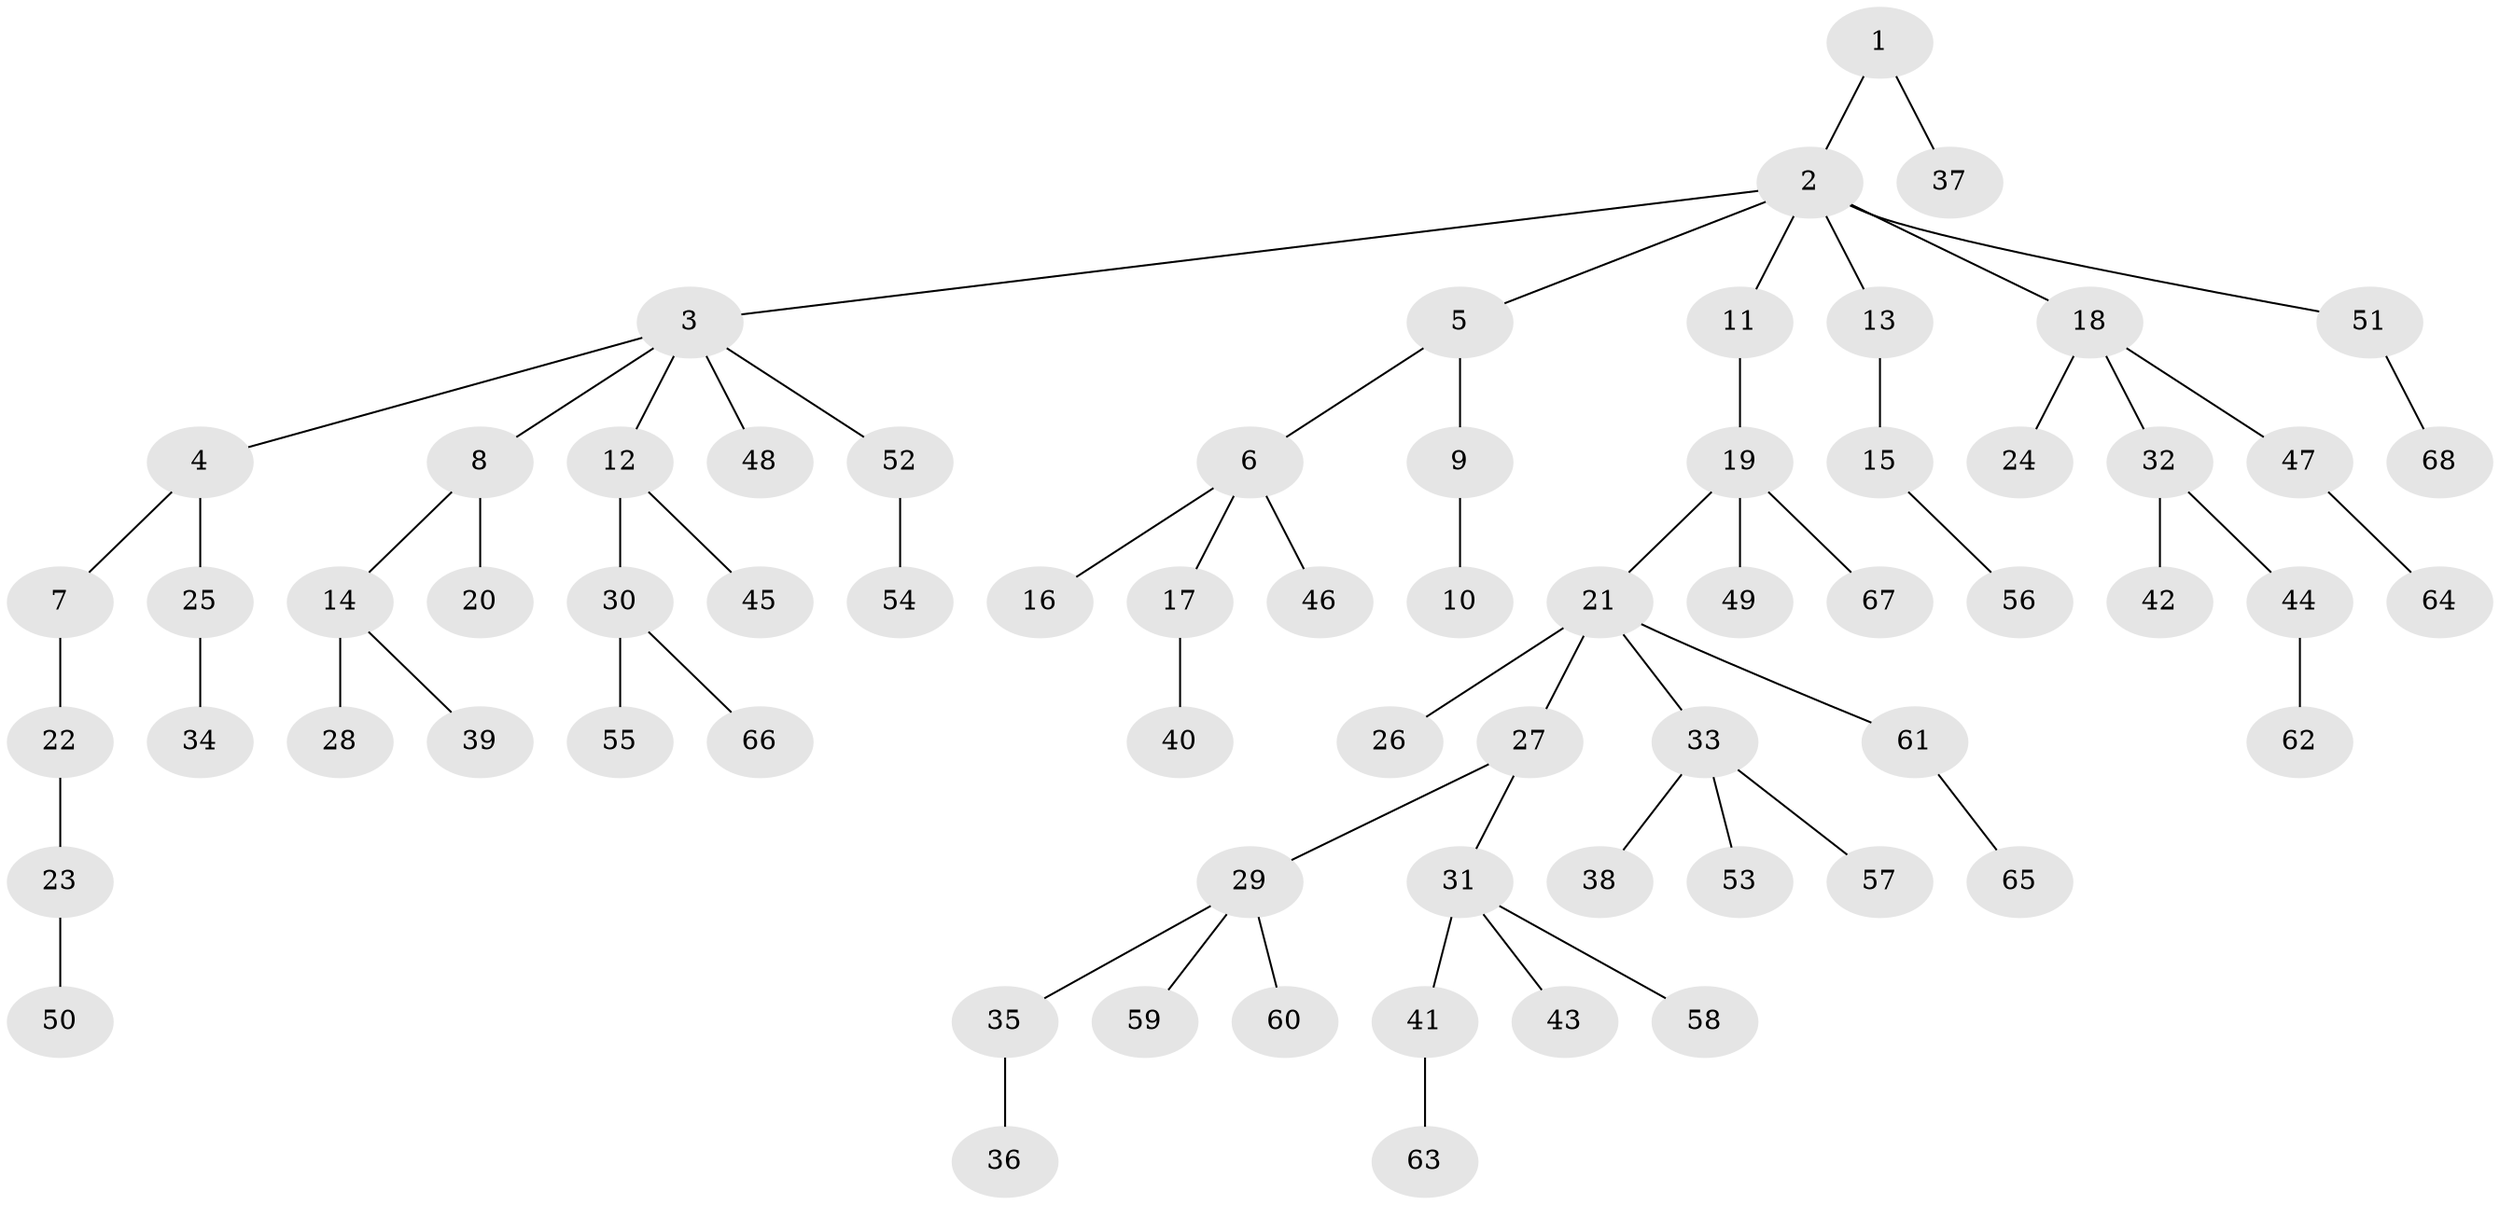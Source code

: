 // coarse degree distribution, {1: 0.5909090909090909, 11: 0.022727272727272728, 3: 0.13636363636363635, 5: 0.06818181818181818, 2: 0.18181818181818182}
// Generated by graph-tools (version 1.1) at 2025/52/02/27/25 19:52:10]
// undirected, 68 vertices, 67 edges
graph export_dot {
graph [start="1"]
  node [color=gray90,style=filled];
  1;
  2;
  3;
  4;
  5;
  6;
  7;
  8;
  9;
  10;
  11;
  12;
  13;
  14;
  15;
  16;
  17;
  18;
  19;
  20;
  21;
  22;
  23;
  24;
  25;
  26;
  27;
  28;
  29;
  30;
  31;
  32;
  33;
  34;
  35;
  36;
  37;
  38;
  39;
  40;
  41;
  42;
  43;
  44;
  45;
  46;
  47;
  48;
  49;
  50;
  51;
  52;
  53;
  54;
  55;
  56;
  57;
  58;
  59;
  60;
  61;
  62;
  63;
  64;
  65;
  66;
  67;
  68;
  1 -- 2;
  1 -- 37;
  2 -- 3;
  2 -- 5;
  2 -- 11;
  2 -- 13;
  2 -- 18;
  2 -- 51;
  3 -- 4;
  3 -- 8;
  3 -- 12;
  3 -- 48;
  3 -- 52;
  4 -- 7;
  4 -- 25;
  5 -- 6;
  5 -- 9;
  6 -- 16;
  6 -- 17;
  6 -- 46;
  7 -- 22;
  8 -- 14;
  8 -- 20;
  9 -- 10;
  11 -- 19;
  12 -- 30;
  12 -- 45;
  13 -- 15;
  14 -- 28;
  14 -- 39;
  15 -- 56;
  17 -- 40;
  18 -- 24;
  18 -- 32;
  18 -- 47;
  19 -- 21;
  19 -- 49;
  19 -- 67;
  21 -- 26;
  21 -- 27;
  21 -- 33;
  21 -- 61;
  22 -- 23;
  23 -- 50;
  25 -- 34;
  27 -- 29;
  27 -- 31;
  29 -- 35;
  29 -- 59;
  29 -- 60;
  30 -- 55;
  30 -- 66;
  31 -- 41;
  31 -- 43;
  31 -- 58;
  32 -- 42;
  32 -- 44;
  33 -- 38;
  33 -- 53;
  33 -- 57;
  35 -- 36;
  41 -- 63;
  44 -- 62;
  47 -- 64;
  51 -- 68;
  52 -- 54;
  61 -- 65;
}
